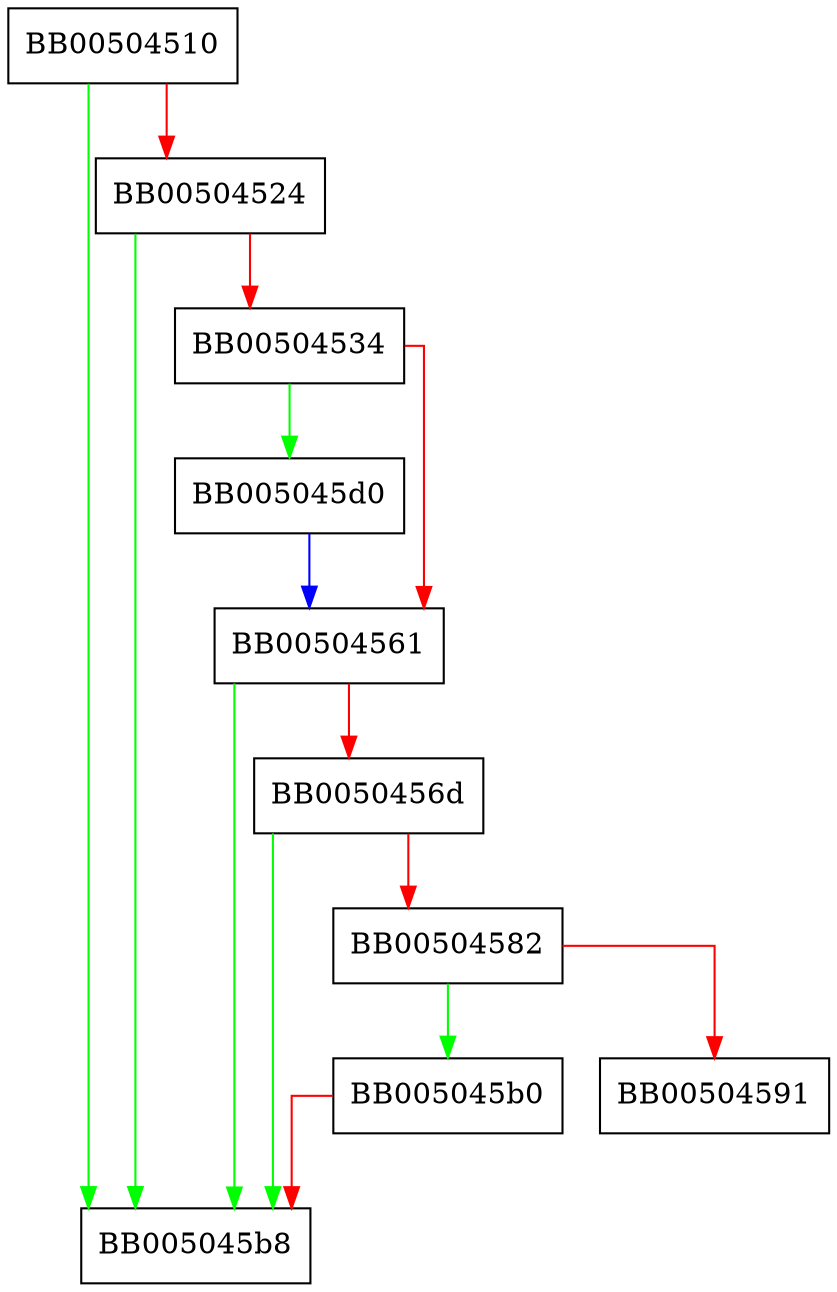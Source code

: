 digraph tx_helper_begin {
  node [shape="box"];
  graph [splines=ortho];
  BB00504510 -> BB005045b8 [color="green"];
  BB00504510 -> BB00504524 [color="red"];
  BB00504524 -> BB005045b8 [color="green"];
  BB00504524 -> BB00504534 [color="red"];
  BB00504534 -> BB005045d0 [color="green"];
  BB00504534 -> BB00504561 [color="red"];
  BB00504561 -> BB005045b8 [color="green"];
  BB00504561 -> BB0050456d [color="red"];
  BB0050456d -> BB005045b8 [color="green"];
  BB0050456d -> BB00504582 [color="red"];
  BB00504582 -> BB005045b0 [color="green"];
  BB00504582 -> BB00504591 [color="red"];
  BB005045b0 -> BB005045b8 [color="red"];
  BB005045d0 -> BB00504561 [color="blue"];
}